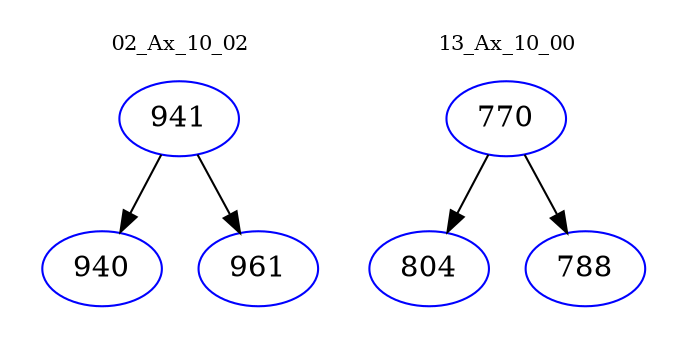 digraph{
subgraph cluster_0 {
color = white
label = "02_Ax_10_02";
fontsize=10;
T0_941 [label="941", color="blue"]
T0_941 -> T0_940 [color="black"]
T0_940 [label="940", color="blue"]
T0_941 -> T0_961 [color="black"]
T0_961 [label="961", color="blue"]
}
subgraph cluster_1 {
color = white
label = "13_Ax_10_00";
fontsize=10;
T1_770 [label="770", color="blue"]
T1_770 -> T1_804 [color="black"]
T1_804 [label="804", color="blue"]
T1_770 -> T1_788 [color="black"]
T1_788 [label="788", color="blue"]
}
}
